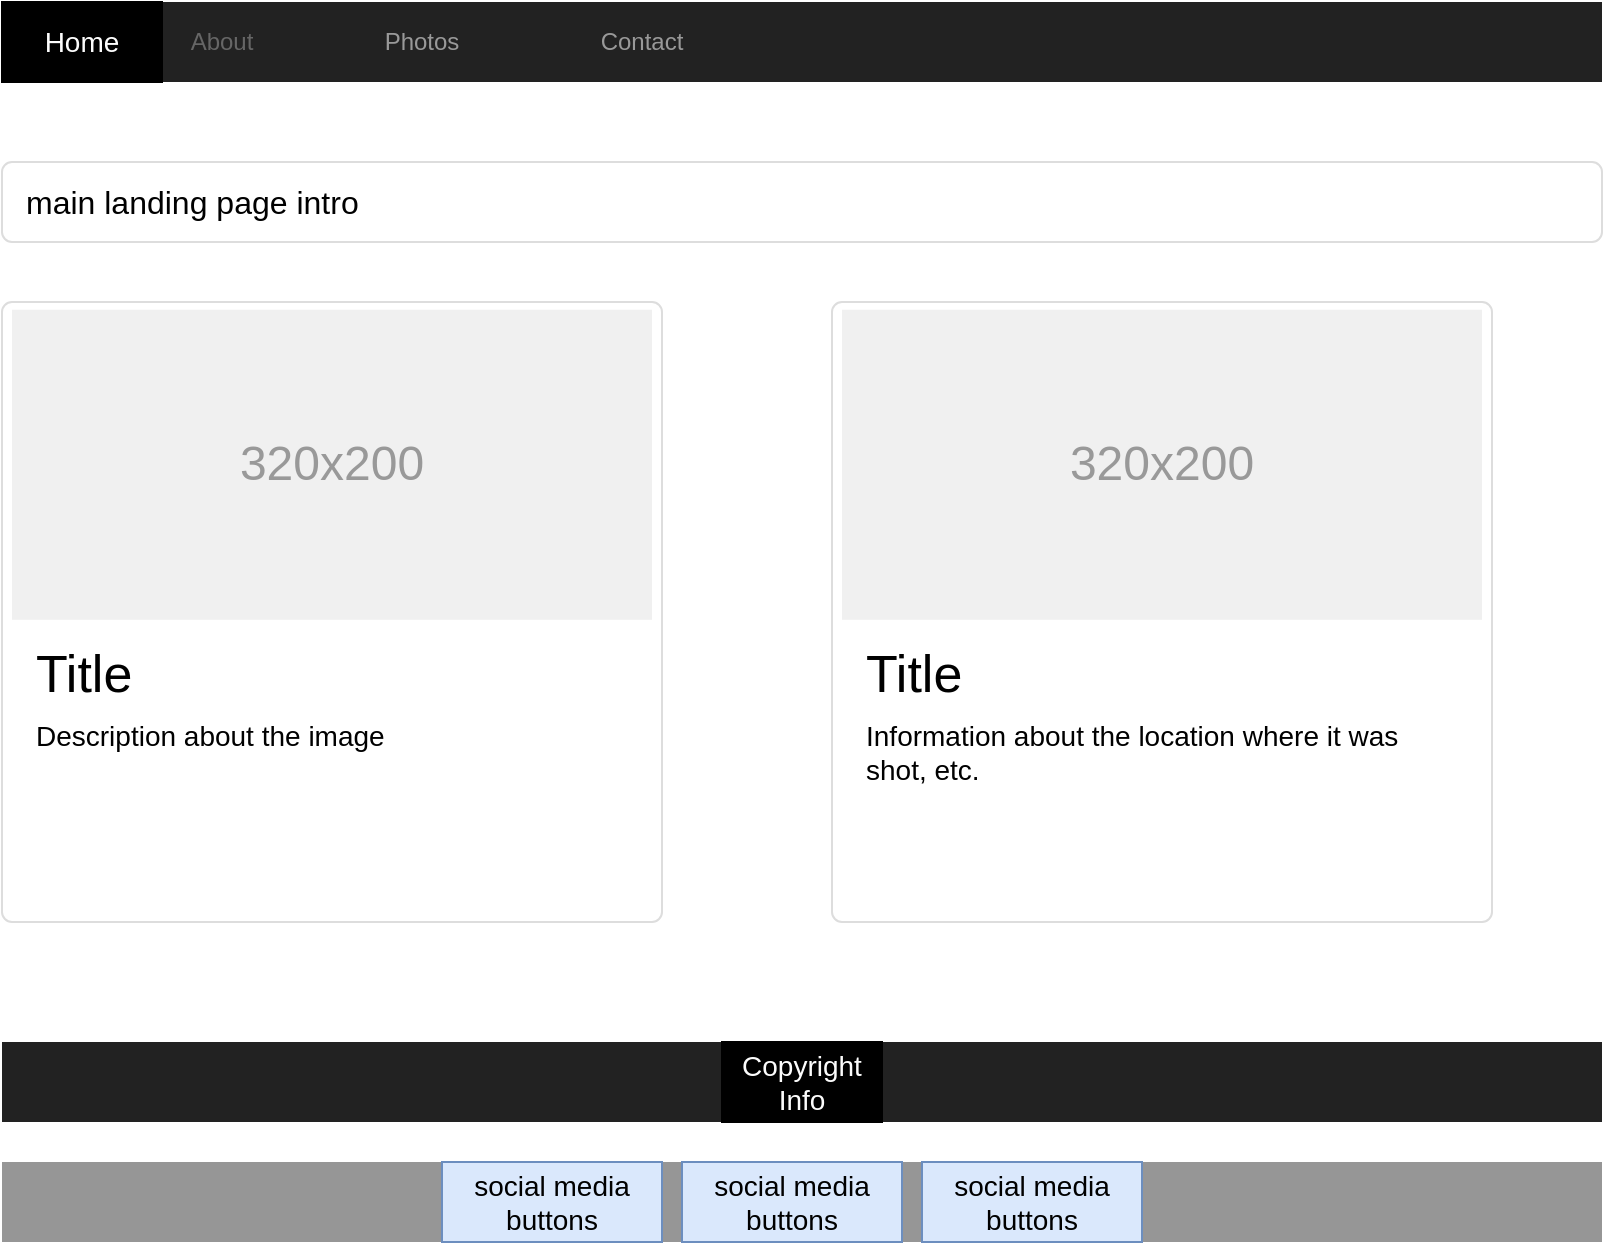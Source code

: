 <mxfile version="14.2.7" type="device" pages="5"><diagram name="Home" id="c9db0220-8083-56f3-ca83-edcdcd058819"><mxGraphModel dx="1297" dy="684" grid="1" gridSize="10" guides="1" tooltips="1" connect="1" arrows="1" fold="1" page="1" pageScale="1.5" pageWidth="826" pageHeight="1169" background="#ffffff" math="0" shadow="0"><root><mxCell id="0" style=";html=1;"/><mxCell id="1" style=";html=1;" parent="0"/><mxCell id="3d76a8aef4d5c911-1" value="" style="html=1;shadow=0;dashed=0;shape=mxgraph.bootstrap.rect;fillColor=#222222;strokeColor=none;whiteSpace=wrap;rounded=0;fontSize=12;fontColor=#000000;align=center;" parent="1" vertex="1"><mxGeometry x="40" y="70" width="800" height="40" as="geometry"/></mxCell><mxCell id="3d76a8aef4d5c911-2" value="Home" style="html=1;shadow=0;dashed=0;shape=mxgraph.bootstrap.rect;fontSize=14;whiteSpace=wrap;fillColor=#000000;fontColor=#FCFCFC;" parent="3d76a8aef4d5c911-1" vertex="1"><mxGeometry width="80" height="40" as="geometry"/></mxCell><mxCell id="3d76a8aef4d5c911-3" value="About" style="html=1;shadow=0;dashed=0;shape=mxgraph.bootstrap.rect;strokeColor=none;spacingRight=30;whiteSpace=wrap;fillColor=none;fontColor=#666666;" parent="3d76a8aef4d5c911-1" vertex="1"><mxGeometry x="80" width="90" height="40" as="geometry"/></mxCell><mxCell id="3d76a8aef4d5c911-4" value="84" style="html=1;shadow=0;dashed=0;shape=mxgraph.bootstrap.rrect;rSize=8;strokeColor=none;whiteSpace=wrap;fillColor=none;noLabel=1;fontColor=none;" parent="3d76a8aef4d5c911-3" vertex="1"><mxGeometry x="1" y="0.5" width="25" height="16" relative="1" as="geometry"><mxPoint x="-30" y="-8" as="offset"/></mxGeometry></mxCell><mxCell id="3d76a8aef4d5c911-5" value="Photos" style="html=1;shadow=0;dashed=0;fillColor=none;strokeColor=none;shape=mxgraph.bootstrap.rect;fontColor=#999999;spacingRight=30;whiteSpace=wrap;" parent="3d76a8aef4d5c911-1" vertex="1"><mxGeometry x="170" width="110.0" height="40" as="geometry"/></mxCell><mxCell id="3d76a8aef4d5c911-6" value="42" style="html=1;shadow=0;dashed=0;shape=mxgraph.bootstrap.rrect;rSize=8;strokeColor=none;whiteSpace=wrap;noLabel=1;fontColor=none;fillColor=none;" parent="3d76a8aef4d5c911-5" vertex="1"><mxGeometry x="1" y="0.5" width="25" height="16" relative="1" as="geometry"><mxPoint x="-30" y="-8" as="offset"/></mxGeometry></mxCell><mxCell id="3d76a8aef4d5c911-7" value="Contact" style="html=1;shadow=0;dashed=0;fillColor=none;strokeColor=none;shape=mxgraph.bootstrap.rect;fontColor=#999999;whiteSpace=wrap;" parent="3d76a8aef4d5c911-1" vertex="1"><mxGeometry x="280" width="80" height="40" as="geometry"/></mxCell><mxCell id="3d76a8aef4d5c911-18" value="main landing page intro" style="html=1;shadow=0;dashed=0;shape=mxgraph.bootstrap.rrect;rSize=5;strokeColor=#dddddd;;align=left;spacingLeft=10;fontSize=16;whiteSpace=wrap;rounded=0;" parent="1" vertex="1"><mxGeometry x="40" y="150" width="800" height="40" as="geometry"/></mxCell><mxCell id="AxOOIeX0yA9AQndbshMz-1" value="" style="html=1;shadow=0;dashed=0;shape=mxgraph.bootstrap.rrect;rSize=5;strokeColor=#dddddd;rounded=0;fontSize=12;align=center;" vertex="1" parent="1"><mxGeometry x="40" y="220" width="330" height="310" as="geometry"/></mxCell><mxCell id="AxOOIeX0yA9AQndbshMz-2" value="320x200" style="shape=rect;fontSize=24;fillColor=#f0f0f0;strokeColor=none;fontColor=#999999;whiteSpace=wrap;" vertex="1" parent="AxOOIeX0yA9AQndbshMz-1"><mxGeometry x="5" y="3.875" width="320" height="155" as="geometry"/></mxCell><mxCell id="AxOOIeX0yA9AQndbshMz-3" value="Title" style="html=1;shadow=0;dashed=0;shape=mxgraph.bootstrap.anchor;fontSize=26;align=left;whiteSpace=wrap;" vertex="1" parent="AxOOIeX0yA9AQndbshMz-1"><mxGeometry x="15" y="170.5" width="300" height="31" as="geometry"/></mxCell><mxCell id="AxOOIeX0yA9AQndbshMz-4" value="Description about the image" style="html=1;shadow=0;dashed=0;shape=mxgraph.bootstrap.anchor;strokeColor=#dddddd;whiteSpace=wrap;align=left;verticalAlign=top;fontSize=14;whiteSpace=wrap;" vertex="1" parent="AxOOIeX0yA9AQndbshMz-1"><mxGeometry x="15" y="201.5" width="300" height="62" as="geometry"/></mxCell><mxCell id="AxOOIeX0yA9AQndbshMz-7" value="" style="html=1;shadow=0;dashed=0;shape=mxgraph.bootstrap.rrect;rSize=5;strokeColor=#dddddd;rounded=0;fontSize=12;align=center;" vertex="1" parent="1"><mxGeometry x="455" y="220" width="330" height="310" as="geometry"/></mxCell><mxCell id="AxOOIeX0yA9AQndbshMz-8" value="320x200" style="shape=rect;fontSize=24;fillColor=#f0f0f0;strokeColor=none;fontColor=#999999;whiteSpace=wrap;" vertex="1" parent="AxOOIeX0yA9AQndbshMz-7"><mxGeometry x="5" y="3.875" width="320" height="155" as="geometry"/></mxCell><mxCell id="AxOOIeX0yA9AQndbshMz-9" value="Title" style="html=1;shadow=0;dashed=0;shape=mxgraph.bootstrap.anchor;fontSize=26;align=left;whiteSpace=wrap;" vertex="1" parent="AxOOIeX0yA9AQndbshMz-7"><mxGeometry x="15" y="170.5" width="300" height="31" as="geometry"/></mxCell><mxCell id="AxOOIeX0yA9AQndbshMz-10" value="Information about the location where it was shot, etc." style="html=1;shadow=0;dashed=0;shape=mxgraph.bootstrap.anchor;strokeColor=#dddddd;whiteSpace=wrap;align=left;verticalAlign=top;fontSize=14;whiteSpace=wrap;" vertex="1" parent="AxOOIeX0yA9AQndbshMz-7"><mxGeometry x="15" y="201.5" width="300" height="62" as="geometry"/></mxCell><mxCell id="AxOOIeX0yA9AQndbshMz-13" value="" style="html=1;shadow=0;dashed=0;shape=mxgraph.bootstrap.rect;fillColor=#222222;strokeColor=none;whiteSpace=wrap;rounded=0;fontSize=12;fontColor=#000000;align=center;" vertex="1" parent="1"><mxGeometry x="40" y="590" width="800" height="40" as="geometry"/></mxCell><mxCell id="AxOOIeX0yA9AQndbshMz-14" value="Copyright Info" style="html=1;shadow=0;dashed=0;shape=mxgraph.bootstrap.rect;fontSize=14;whiteSpace=wrap;fillColor=#000000;fontColor=#FCFCFC;" vertex="1" parent="AxOOIeX0yA9AQndbshMz-13"><mxGeometry x="360" width="80" height="40" as="geometry"/></mxCell><mxCell id="AxOOIeX0yA9AQndbshMz-20" value="" style="html=1;shadow=0;dashed=0;shape=mxgraph.bootstrap.rect;strokeColor=none;whiteSpace=wrap;rounded=0;fontSize=12;fontColor=#000000;align=center;fillColor=#969696;" vertex="1" parent="1"><mxGeometry x="40" y="650" width="800" height="40" as="geometry"/></mxCell><mxCell id="AxOOIeX0yA9AQndbshMz-21" value="social media buttons" style="html=1;shadow=0;dashed=0;shape=mxgraph.bootstrap.rect;fontSize=14;whiteSpace=wrap;fillColor=#dae8fc;strokeColor=#6c8ebf;" vertex="1" parent="AxOOIeX0yA9AQndbshMz-20"><mxGeometry x="220" width="110" height="40" as="geometry"/></mxCell><mxCell id="AxOOIeX0yA9AQndbshMz-22" value="social media buttons" style="html=1;shadow=0;dashed=0;shape=mxgraph.bootstrap.rect;fontSize=14;whiteSpace=wrap;fillColor=#dae8fc;strokeColor=#6c8ebf;" vertex="1" parent="AxOOIeX0yA9AQndbshMz-20"><mxGeometry x="340" width="110" height="40" as="geometry"/></mxCell><mxCell id="AxOOIeX0yA9AQndbshMz-23" value="social media buttons" style="html=1;shadow=0;dashed=0;shape=mxgraph.bootstrap.rect;fontSize=14;whiteSpace=wrap;fillColor=#dae8fc;strokeColor=#6c8ebf;" vertex="1" parent="AxOOIeX0yA9AQndbshMz-20"><mxGeometry x="460" width="110" height="40" as="geometry"/></mxCell></root></mxGraphModel></diagram><diagram name="About" id="0TSb69hA0lerLxV24FLk"><mxGraphModel dx="1297" dy="684" grid="1" gridSize="10" guides="1" tooltips="1" connect="1" arrows="1" fold="1" page="1" pageScale="1.5" pageWidth="826" pageHeight="1169" background="#ffffff" math="0" shadow="0"><root><mxCell id="0MbCJ8PY4ThBaGBQ51AD-0" style=";html=1;"/><mxCell id="0MbCJ8PY4ThBaGBQ51AD-1" style=";html=1;" parent="0MbCJ8PY4ThBaGBQ51AD-0"/><mxCell id="0MbCJ8PY4ThBaGBQ51AD-2" value="" style="html=1;shadow=0;dashed=0;shape=mxgraph.bootstrap.rect;fillColor=#222222;strokeColor=none;whiteSpace=wrap;rounded=0;fontSize=12;fontColor=#000000;align=center;" vertex="1" parent="0MbCJ8PY4ThBaGBQ51AD-1"><mxGeometry x="40" y="70" width="800" height="40" as="geometry"/></mxCell><mxCell id="0MbCJ8PY4ThBaGBQ51AD-3" value="About" style="html=1;shadow=0;dashed=0;shape=mxgraph.bootstrap.rect;fontSize=14;whiteSpace=wrap;fillColor=#000000;fontColor=#FCFCFC;" vertex="1" parent="0MbCJ8PY4ThBaGBQ51AD-2"><mxGeometry x="80" width="80" height="40" as="geometry"/></mxCell><mxCell id="0MbCJ8PY4ThBaGBQ51AD-6" value="Photos" style="html=1;shadow=0;dashed=0;fillColor=none;strokeColor=none;shape=mxgraph.bootstrap.rect;fontColor=#999999;spacingRight=30;whiteSpace=wrap;" vertex="1" parent="0MbCJ8PY4ThBaGBQ51AD-2"><mxGeometry x="170" width="110.0" height="40" as="geometry"/></mxCell><mxCell id="0MbCJ8PY4ThBaGBQ51AD-7" value="42" style="html=1;shadow=0;dashed=0;shape=mxgraph.bootstrap.rrect;rSize=8;strokeColor=none;whiteSpace=wrap;noLabel=1;fontColor=none;fillColor=none;" vertex="1" parent="0MbCJ8PY4ThBaGBQ51AD-6"><mxGeometry x="1" y="0.5" width="25" height="16" relative="1" as="geometry"><mxPoint x="-30" y="-8" as="offset"/></mxGeometry></mxCell><mxCell id="0MbCJ8PY4ThBaGBQ51AD-8" value="Contact" style="html=1;shadow=0;dashed=0;fillColor=none;strokeColor=none;shape=mxgraph.bootstrap.rect;fontColor=#999999;whiteSpace=wrap;" vertex="1" parent="0MbCJ8PY4ThBaGBQ51AD-2"><mxGeometry x="280" width="80" height="40" as="geometry"/></mxCell><mxCell id="0MbCJ8PY4ThBaGBQ51AD-24" value="Home" style="html=1;shadow=0;dashed=0;fillColor=none;strokeColor=none;shape=mxgraph.bootstrap.rect;fontColor=#999999;spacingRight=30;whiteSpace=wrap;" vertex="1" parent="0MbCJ8PY4ThBaGBQ51AD-2"><mxGeometry width="110.0" height="40" as="geometry"/></mxCell><mxCell id="0MbCJ8PY4ThBaGBQ51AD-25" value="42" style="html=1;shadow=0;dashed=0;shape=mxgraph.bootstrap.rrect;rSize=8;strokeColor=none;whiteSpace=wrap;noLabel=1;fontColor=none;fillColor=none;" vertex="1" parent="0MbCJ8PY4ThBaGBQ51AD-24"><mxGeometry x="1" y="0.5" width="25" height="16" relative="1" as="geometry"><mxPoint x="-30" y="-8" as="offset"/></mxGeometry></mxCell><mxCell id="0MbCJ8PY4ThBaGBQ51AD-9" value="About this page&amp;nbsp;" style="html=1;shadow=0;dashed=0;shape=mxgraph.bootstrap.rrect;rSize=5;strokeColor=#dddddd;;align=left;spacingLeft=10;fontSize=16;whiteSpace=wrap;rounded=0;" vertex="1" parent="0MbCJ8PY4ThBaGBQ51AD-1"><mxGeometry x="40" y="130" width="800" height="70" as="geometry"/></mxCell><mxCell id="0MbCJ8PY4ThBaGBQ51AD-10" value="" style="html=1;shadow=0;dashed=0;shape=mxgraph.bootstrap.rrect;rSize=5;strokeColor=#dddddd;rounded=0;fontSize=12;align=center;" vertex="1" parent="0MbCJ8PY4ThBaGBQ51AD-1"><mxGeometry x="40" y="220" width="800" height="340" as="geometry"/></mxCell><mxCell id="0MbCJ8PY4ThBaGBQ51AD-11" value="320x200" style="shape=rect;fontSize=24;fillColor=#f0f0f0;strokeColor=none;fontColor=#999999;whiteSpace=wrap;" vertex="1" parent="0MbCJ8PY4ThBaGBQ51AD-10"><mxGeometry x="12.12" y="4.255" width="307.88" height="170" as="geometry"/></mxCell><mxCell id="0MbCJ8PY4ThBaGBQ51AD-12" value="Interests" style="html=1;shadow=0;dashed=0;shape=mxgraph.bootstrap.anchor;fontSize=26;align=left;whiteSpace=wrap;" vertex="1" parent="0MbCJ8PY4ThBaGBQ51AD-10"><mxGeometry x="36.364" y="187.0" width="727.273" height="34" as="geometry"/></mxCell><mxCell id="0MbCJ8PY4ThBaGBQ51AD-13" value="Description about the hobbys, etc." style="html=1;shadow=0;dashed=0;shape=mxgraph.bootstrap.anchor;strokeColor=#dddddd;whiteSpace=wrap;align=left;verticalAlign=top;fontSize=14;whiteSpace=wrap;" vertex="1" parent="0MbCJ8PY4ThBaGBQ51AD-10"><mxGeometry x="36.364" y="221.0" width="727.273" height="68" as="geometry"/></mxCell><mxCell id="0MbCJ8PY4ThBaGBQ51AD-15" value="320x200" style="shape=rect;fontSize=24;fillColor=#f0f0f0;strokeColor=none;fontColor=#999999;whiteSpace=wrap;" vertex="1" parent="0MbCJ8PY4ThBaGBQ51AD-10"><mxGeometry x="430" y="153.543" width="320" height="170" as="geometry"/></mxCell><mxCell id="0MbCJ8PY4ThBaGBQ51AD-28" value="Bio" style="html=1;shadow=0;dashed=0;shape=mxgraph.bootstrap.anchor;fontSize=26;align=right;whiteSpace=wrap;" vertex="1" parent="0MbCJ8PY4ThBaGBQ51AD-10"><mxGeometry x="60" y="20" width="430" height="34" as="geometry"/></mxCell><mxCell id="0MbCJ8PY4ThBaGBQ51AD-29" value="Description about the artist" style="html=1;shadow=0;dashed=0;shape=mxgraph.bootstrap.anchor;strokeColor=#dddddd;whiteSpace=wrap;align=right;verticalAlign=top;fontSize=14;whiteSpace=wrap;" vertex="1" parent="0MbCJ8PY4ThBaGBQ51AD-10"><mxGeometry x="60" y="70" width="570" height="68" as="geometry"/></mxCell><mxCell id="0MbCJ8PY4ThBaGBQ51AD-18" value="" style="html=1;shadow=0;dashed=0;shape=mxgraph.bootstrap.rect;fillColor=#222222;strokeColor=none;whiteSpace=wrap;rounded=0;fontSize=12;fontColor=#000000;align=center;" vertex="1" parent="0MbCJ8PY4ThBaGBQ51AD-1"><mxGeometry x="40" y="590" width="800" height="40" as="geometry"/></mxCell><mxCell id="0MbCJ8PY4ThBaGBQ51AD-19" value="Copyright Info" style="html=1;shadow=0;dashed=0;shape=mxgraph.bootstrap.rect;fontSize=14;whiteSpace=wrap;fillColor=#000000;fontColor=#FCFCFC;" vertex="1" parent="0MbCJ8PY4ThBaGBQ51AD-18"><mxGeometry x="360" width="80" height="40" as="geometry"/></mxCell><mxCell id="0MbCJ8PY4ThBaGBQ51AD-20" value="" style="html=1;shadow=0;dashed=0;shape=mxgraph.bootstrap.rect;strokeColor=none;whiteSpace=wrap;rounded=0;fontSize=12;fontColor=#000000;align=center;fillColor=#969696;" vertex="1" parent="0MbCJ8PY4ThBaGBQ51AD-1"><mxGeometry x="40" y="650" width="800" height="40" as="geometry"/></mxCell><mxCell id="0MbCJ8PY4ThBaGBQ51AD-21" value="social media buttons" style="html=1;shadow=0;dashed=0;shape=mxgraph.bootstrap.rect;fontSize=14;whiteSpace=wrap;fillColor=#dae8fc;strokeColor=#6c8ebf;" vertex="1" parent="0MbCJ8PY4ThBaGBQ51AD-20"><mxGeometry x="220" width="110" height="40" as="geometry"/></mxCell><mxCell id="0MbCJ8PY4ThBaGBQ51AD-22" value="social media buttons" style="html=1;shadow=0;dashed=0;shape=mxgraph.bootstrap.rect;fontSize=14;whiteSpace=wrap;fillColor=#dae8fc;strokeColor=#6c8ebf;" vertex="1" parent="0MbCJ8PY4ThBaGBQ51AD-20"><mxGeometry x="340" width="110" height="40" as="geometry"/></mxCell><mxCell id="0MbCJ8PY4ThBaGBQ51AD-23" value="social media buttons" style="html=1;shadow=0;dashed=0;shape=mxgraph.bootstrap.rect;fontSize=14;whiteSpace=wrap;fillColor=#dae8fc;strokeColor=#6c8ebf;" vertex="1" parent="0MbCJ8PY4ThBaGBQ51AD-20"><mxGeometry x="460" width="110" height="40" as="geometry"/></mxCell></root></mxGraphModel></diagram><diagram name="Photos" id="JttBGjGqsUizkwSjZBLt"><mxGraphModel dx="1297" dy="684" grid="1" gridSize="10" guides="1" tooltips="1" connect="1" arrows="1" fold="1" page="1" pageScale="1.5" pageWidth="826" pageHeight="1169" background="#ffffff" math="0" shadow="0"><root><mxCell id="bxo8IFLPLpZnQU2QnVLg-0" style=";html=1;"/><mxCell id="bxo8IFLPLpZnQU2QnVLg-1" style=";html=1;" parent="bxo8IFLPLpZnQU2QnVLg-0"/><mxCell id="bxo8IFLPLpZnQU2QnVLg-2" value="" style="html=1;shadow=0;dashed=0;shape=mxgraph.bootstrap.rect;fillColor=#222222;strokeColor=none;whiteSpace=wrap;rounded=0;fontSize=12;fontColor=#000000;align=center;" vertex="1" parent="bxo8IFLPLpZnQU2QnVLg-1"><mxGeometry x="40" y="70" width="800" height="40" as="geometry"/></mxCell><mxCell id="bxo8IFLPLpZnQU2QnVLg-4" value="About" style="html=1;shadow=0;dashed=0;fillColor=none;strokeColor=none;shape=mxgraph.bootstrap.rect;fontColor=#999999;spacingRight=30;whiteSpace=wrap;" vertex="1" parent="bxo8IFLPLpZnQU2QnVLg-2"><mxGeometry x="80" width="110.0" height="40" as="geometry"/></mxCell><mxCell id="bxo8IFLPLpZnQU2QnVLg-5" value="42" style="html=1;shadow=0;dashed=0;shape=mxgraph.bootstrap.rrect;rSize=8;strokeColor=none;whiteSpace=wrap;noLabel=1;fontColor=none;fillColor=none;" vertex="1" parent="bxo8IFLPLpZnQU2QnVLg-4"><mxGeometry x="1" y="0.5" width="25" height="16" relative="1" as="geometry"><mxPoint x="-30" y="-8" as="offset"/></mxGeometry></mxCell><mxCell id="bxo8IFLPLpZnQU2QnVLg-6" value="Contact" style="html=1;shadow=0;dashed=0;fillColor=none;strokeColor=none;shape=mxgraph.bootstrap.rect;fontColor=#999999;whiteSpace=wrap;" vertex="1" parent="bxo8IFLPLpZnQU2QnVLg-2"><mxGeometry x="280" width="80" height="40" as="geometry"/></mxCell><mxCell id="bxo8IFLPLpZnQU2QnVLg-7" value="Home" style="html=1;shadow=0;dashed=0;fillColor=none;strokeColor=none;shape=mxgraph.bootstrap.rect;fontColor=#999999;spacingRight=30;whiteSpace=wrap;" vertex="1" parent="bxo8IFLPLpZnQU2QnVLg-2"><mxGeometry width="110.0" height="40" as="geometry"/></mxCell><mxCell id="bxo8IFLPLpZnQU2QnVLg-8" value="42" style="html=1;shadow=0;dashed=0;shape=mxgraph.bootstrap.rrect;rSize=8;strokeColor=none;whiteSpace=wrap;noLabel=1;fontColor=none;fillColor=none;" vertex="1" parent="bxo8IFLPLpZnQU2QnVLg-7"><mxGeometry x="1" y="0.5" width="25" height="16" relative="1" as="geometry"><mxPoint x="-30" y="-8" as="offset"/></mxGeometry></mxCell><mxCell id="bxo8IFLPLpZnQU2QnVLg-3" value="Photos" style="html=1;shadow=0;dashed=0;shape=mxgraph.bootstrap.rect;fontSize=14;whiteSpace=wrap;fillColor=#000000;fontColor=#FCFCFC;" vertex="1" parent="bxo8IFLPLpZnQU2QnVLg-2"><mxGeometry x="180" width="80" height="40" as="geometry"/></mxCell><mxCell id="bxo8IFLPLpZnQU2QnVLg-9" value="Gallery" style="html=1;shadow=0;dashed=0;shape=mxgraph.bootstrap.rrect;rSize=5;strokeColor=#dddddd;;align=left;spacingLeft=10;fontSize=16;whiteSpace=wrap;rounded=0;" vertex="1" parent="bxo8IFLPLpZnQU2QnVLg-1"><mxGeometry x="40" y="130" width="800" height="70" as="geometry"/></mxCell><mxCell id="bxo8IFLPLpZnQU2QnVLg-10" value="" style="html=1;shadow=0;dashed=0;shape=mxgraph.bootstrap.rrect;rSize=5;strokeColor=#dddddd;rounded=0;fontSize=12;align=left;" vertex="1" parent="bxo8IFLPLpZnQU2QnVLg-1"><mxGeometry x="40" y="220" width="800" height="420.002" as="geometry"/></mxCell><mxCell id="bxo8IFLPLpZnQU2QnVLg-11" value="320x200" style="shape=rect;fontSize=24;fillColor=#f0f0f0;strokeColor=none;fontColor=#999999;whiteSpace=wrap;" vertex="1" parent="bxo8IFLPLpZnQU2QnVLg-10"><mxGeometry x="12.12" y="60" width="237.88" height="169.98" as="geometry"/></mxCell><mxCell id="bxo8IFLPLpZnQU2QnVLg-13" value="" style="html=1;shadow=0;dashed=0;shape=mxgraph.bootstrap.anchor;strokeColor=#dddddd;whiteSpace=wrap;align=left;verticalAlign=top;fontSize=14;whiteSpace=wrap;" vertex="1" parent="bxo8IFLPLpZnQU2QnVLg-10"><mxGeometry x="36.364" y="260" width="727.273" height="80" as="geometry"/></mxCell><mxCell id="bxo8IFLPLpZnQU2QnVLg-14" value="320x200" style="shape=rect;fontSize=24;fillColor=#f0f0f0;strokeColor=none;fontColor=#999999;whiteSpace=wrap;" vertex="1" parent="bxo8IFLPLpZnQU2QnVLg-10"><mxGeometry x="280" y="60" width="230" height="164.99" as="geometry"/></mxCell><mxCell id="bxo8IFLPLpZnQU2QnVLg-23" value="320x200" style="shape=rect;fontSize=24;fillColor=#f0f0f0;strokeColor=none;fontColor=#999999;whiteSpace=wrap;" vertex="1" parent="bxo8IFLPLpZnQU2QnVLg-10"><mxGeometry x="540" y="60" width="230" height="169.98" as="geometry"/></mxCell><mxCell id="bxo8IFLPLpZnQU2QnVLg-24" value="320x200" style="shape=rect;fontSize=24;fillColor=#f0f0f0;strokeColor=none;fontColor=#999999;whiteSpace=wrap;" vertex="1" parent="bxo8IFLPLpZnQU2QnVLg-10"><mxGeometry x="12.12" y="240" width="237.88" height="160" as="geometry"/></mxCell><mxCell id="bxo8IFLPLpZnQU2QnVLg-25" value="320x200" style="shape=rect;fontSize=24;fillColor=#f0f0f0;strokeColor=none;fontColor=#999999;whiteSpace=wrap;" vertex="1" parent="bxo8IFLPLpZnQU2QnVLg-10"><mxGeometry x="280" y="240" width="230" height="160" as="geometry"/></mxCell><mxCell id="bxo8IFLPLpZnQU2QnVLg-26" value="320x200" style="shape=rect;fontSize=24;fillColor=#f0f0f0;strokeColor=none;fontColor=#999999;whiteSpace=wrap;" vertex="1" parent="bxo8IFLPLpZnQU2QnVLg-10"><mxGeometry x="540" y="240" width="230" height="160" as="geometry"/></mxCell><mxCell id="bxo8IFLPLpZnQU2QnVLg-27" value="Page 1" style="rounded=1;whiteSpace=wrap;html=1;fillColor=#969696;align=center;fontColor=#FCFCFC;" vertex="1" parent="bxo8IFLPLpZnQU2QnVLg-10"><mxGeometry x="12" width="120" height="50" as="geometry"/></mxCell><mxCell id="bxo8IFLPLpZnQU2QnVLg-28" value="Page 2" style="rounded=0;whiteSpace=wrap;html=1;align=center;" vertex="1" parent="bxo8IFLPLpZnQU2QnVLg-10"><mxGeometry x="160" width="120" height="50" as="geometry"/></mxCell><mxCell id="bxo8IFLPLpZnQU2QnVLg-30" value="Page 3" style="rounded=0;whiteSpace=wrap;html=1;align=center;" vertex="1" parent="bxo8IFLPLpZnQU2QnVLg-10"><mxGeometry x="310" width="120" height="50" as="geometry"/></mxCell><mxCell id="bxo8IFLPLpZnQU2QnVLg-17" value="" style="html=1;shadow=0;dashed=0;shape=mxgraph.bootstrap.rect;fillColor=#222222;strokeColor=none;whiteSpace=wrap;rounded=0;fontSize=12;fontColor=#000000;align=center;" vertex="1" parent="bxo8IFLPLpZnQU2QnVLg-1"><mxGeometry x="40" y="690" width="800" height="40" as="geometry"/></mxCell><mxCell id="bxo8IFLPLpZnQU2QnVLg-18" value="Copyright Info" style="html=1;shadow=0;dashed=0;shape=mxgraph.bootstrap.rect;fontSize=14;whiteSpace=wrap;fillColor=#000000;fontColor=#FCFCFC;" vertex="1" parent="bxo8IFLPLpZnQU2QnVLg-17"><mxGeometry x="360" width="80" height="40" as="geometry"/></mxCell><mxCell id="bxo8IFLPLpZnQU2QnVLg-19" value="" style="html=1;shadow=0;dashed=0;shape=mxgraph.bootstrap.rect;strokeColor=none;whiteSpace=wrap;rounded=0;fontSize=12;fontColor=#000000;align=center;fillColor=#969696;" vertex="1" parent="bxo8IFLPLpZnQU2QnVLg-1"><mxGeometry x="40" y="750" width="800" height="40" as="geometry"/></mxCell><mxCell id="bxo8IFLPLpZnQU2QnVLg-20" value="social media buttons" style="html=1;shadow=0;dashed=0;shape=mxgraph.bootstrap.rect;fontSize=14;whiteSpace=wrap;fillColor=#dae8fc;strokeColor=#6c8ebf;" vertex="1" parent="bxo8IFLPLpZnQU2QnVLg-19"><mxGeometry x="220" width="110" height="40" as="geometry"/></mxCell><mxCell id="bxo8IFLPLpZnQU2QnVLg-21" value="social media buttons" style="html=1;shadow=0;dashed=0;shape=mxgraph.bootstrap.rect;fontSize=14;whiteSpace=wrap;fillColor=#dae8fc;strokeColor=#6c8ebf;" vertex="1" parent="bxo8IFLPLpZnQU2QnVLg-19"><mxGeometry x="340" width="110" height="40" as="geometry"/></mxCell><mxCell id="bxo8IFLPLpZnQU2QnVLg-22" value="social media buttons" style="html=1;shadow=0;dashed=0;shape=mxgraph.bootstrap.rect;fontSize=14;whiteSpace=wrap;fillColor=#dae8fc;strokeColor=#6c8ebf;" vertex="1" parent="bxo8IFLPLpZnQU2QnVLg-19"><mxGeometry x="460" width="110" height="40" as="geometry"/></mxCell></root></mxGraphModel></diagram><diagram name="Contact" id="S5Auyc_W7Db2jOJchJir"><mxGraphModel dx="1297" dy="684" grid="1" gridSize="10" guides="1" tooltips="1" connect="1" arrows="1" fold="1" page="1" pageScale="1.5" pageWidth="826" pageHeight="1169" background="#ffffff" math="0" shadow="0"><root><mxCell id="W1rhhRSGf98fk3_iAy9_-0" style=";html=1;"/><mxCell id="W1rhhRSGf98fk3_iAy9_-1" style=";html=1;" parent="W1rhhRSGf98fk3_iAy9_-0"/><mxCell id="W1rhhRSGf98fk3_iAy9_-2" value="" style="html=1;shadow=0;dashed=0;shape=mxgraph.bootstrap.rect;fillColor=#222222;strokeColor=none;whiteSpace=wrap;rounded=0;fontSize=12;fontColor=#000000;align=center;" vertex="1" parent="W1rhhRSGf98fk3_iAy9_-1"><mxGeometry x="40" y="70" width="1150" height="40" as="geometry"/></mxCell><mxCell id="W1rhhRSGf98fk3_iAy9_-3" value="Home" style="html=1;shadow=0;dashed=0;fillColor=none;strokeColor=none;shape=mxgraph.bootstrap.rect;fontColor=#999999;fontSize=14;whiteSpace=wrap;" vertex="1" parent="W1rhhRSGf98fk3_iAy9_-2"><mxGeometry width="115" height="40" as="geometry"/></mxCell><mxCell id="W1rhhRSGf98fk3_iAy9_-4" value="Contact" style="html=1;shadow=0;dashed=0;shape=mxgraph.bootstrap.rect;fillColor=#000000;strokeColor=none;fontColor=#ffffff;spacingRight=30;whiteSpace=wrap;" vertex="1" parent="W1rhhRSGf98fk3_iAy9_-2"><mxGeometry x="380" width="129.375" height="40" as="geometry"/></mxCell><mxCell id="W1rhhRSGf98fk3_iAy9_-5" value="84" style="html=1;shadow=0;dashed=0;shape=mxgraph.bootstrap.rrect;rSize=8;strokeColor=none;whiteSpace=wrap;fillColor=none;noLabel=1;fontColor=none;" vertex="1" parent="W1rhhRSGf98fk3_iAy9_-4"><mxGeometry x="1" y="0.5" width="25" height="16" relative="1" as="geometry"><mxPoint x="-30" y="-8" as="offset"/></mxGeometry></mxCell><mxCell id="W1rhhRSGf98fk3_iAy9_-6" value="Photos" style="html=1;shadow=0;dashed=0;fillColor=none;strokeColor=none;shape=mxgraph.bootstrap.rect;fontColor=#999999;spacingRight=30;whiteSpace=wrap;" vertex="1" parent="W1rhhRSGf98fk3_iAy9_-2"><mxGeometry x="244.375" width="158.125" height="40" as="geometry"/></mxCell><mxCell id="W1rhhRSGf98fk3_iAy9_-7" value="42" style="html=1;shadow=0;dashed=0;shape=mxgraph.bootstrap.rrect;rSize=8;strokeColor=none;whiteSpace=wrap;noLabel=1;fontColor=none;fillColor=none;" vertex="1" parent="W1rhhRSGf98fk3_iAy9_-6"><mxGeometry x="1" y="0.5" width="25" height="16" relative="1" as="geometry"><mxPoint x="-30" y="-8" as="offset"/></mxGeometry></mxCell><mxCell id="W1rhhRSGf98fk3_iAy9_-8" value="About" style="html=1;shadow=0;dashed=0;fillColor=none;strokeColor=none;shape=mxgraph.bootstrap.rect;fontColor=#999999;whiteSpace=wrap;" vertex="1" parent="W1rhhRSGf98fk3_iAy9_-2"><mxGeometry x="115" width="115" height="40" as="geometry"/></mxCell><mxCell id="W1rhhRSGf98fk3_iAy9_-9" value="" style="html=1;shadow=0;dashed=0;shape=mxgraph.bootstrap.rrect;rSize=5;strokeColor=#dddddd;rounded=0;fontSize=12;align=center;" vertex="1" parent="W1rhhRSGf98fk3_iAy9_-1"><mxGeometry x="860" y="150" width="330" height="400" as="geometry"/></mxCell><mxCell id="W1rhhRSGf98fk3_iAy9_-10" value="320x200" style="shape=rect;fontSize=24;fillColor=#f0f0f0;strokeColor=none;fontColor=#999999;whiteSpace=wrap;" vertex="1" parent="W1rhhRSGf98fk3_iAy9_-9"><mxGeometry x="5" y="5" width="320" height="200" as="geometry"/></mxCell><mxCell id="W1rhhRSGf98fk3_iAy9_-11" value="Thumbnail label" style="html=1;shadow=0;dashed=0;shape=mxgraph.bootstrap.anchor;fontSize=26;align=left;whiteSpace=wrap;" vertex="1" parent="W1rhhRSGf98fk3_iAy9_-9"><mxGeometry x="15" y="220" width="300" height="40" as="geometry"/></mxCell><mxCell id="W1rhhRSGf98fk3_iAy9_-12" value="Some lorem ipsum text" style="html=1;shadow=0;dashed=0;shape=mxgraph.bootstrap.anchor;strokeColor=#dddddd;whiteSpace=wrap;align=left;verticalAlign=top;fontSize=14;whiteSpace=wrap;" vertex="1" parent="W1rhhRSGf98fk3_iAy9_-9"><mxGeometry x="15" y="260" width="300" height="80" as="geometry"/></mxCell><mxCell id="W1rhhRSGf98fk3_iAy9_-15" value="Name" style="html=1;shadow=0;dashed=0;shape=mxgraph.bootstrap.rect;strokeColor=none;fillColor=none;fontColor=#999999;align=left;spacingLeft=5;whiteSpace=wrap;rounded=0;" vertex="1" parent="W1rhhRSGf98fk3_iAy9_-1"><mxGeometry x="40" y="130" width="200" height="20" as="geometry"/></mxCell><mxCell id="W1rhhRSGf98fk3_iAy9_-16" value="" style="html=1;shadow=0;dashed=0;shape=mxgraph.bootstrap.rrect;rSize=5;strokeColor=#dddddd;;align=left;spacingLeft=10;fontSize=16;whiteSpace=wrap;rounded=0;" vertex="1" parent="W1rhhRSGf98fk3_iAy9_-1"><mxGeometry x="40" y="150" width="800" height="40" as="geometry"/></mxCell><mxCell id="W1rhhRSGf98fk3_iAy9_-17" value="Email" style="html=1;shadow=0;dashed=0;shape=mxgraph.bootstrap.rect;strokeColor=none;fillColor=none;fontColor=#999999;align=left;spacingLeft=5;whiteSpace=wrap;rounded=0;" vertex="1" parent="W1rhhRSGf98fk3_iAy9_-1"><mxGeometry x="40" y="210" width="200" height="20" as="geometry"/></mxCell><mxCell id="W1rhhRSGf98fk3_iAy9_-18" value="" style="html=1;shadow=0;dashed=0;shape=mxgraph.bootstrap.rrect;rSize=5;strokeColor=#dddddd;align=left;spacingLeft=10;fontSize=16;whiteSpace=wrap;rounded=0;" vertex="1" parent="W1rhhRSGf98fk3_iAy9_-1"><mxGeometry x="40" y="230" width="800" height="40" as="geometry"/></mxCell><mxCell id="W1rhhRSGf98fk3_iAy9_-21" value="Message" style="html=1;shadow=0;dashed=0;shape=mxgraph.bootstrap.rect;strokeColor=none;fillColor=none;fontColor=#999999;align=left;spacingLeft=5;whiteSpace=wrap;rounded=0;" vertex="1" parent="W1rhhRSGf98fk3_iAy9_-1"><mxGeometry x="40" y="290" width="200" height="20" as="geometry"/></mxCell><mxCell id="W1rhhRSGf98fk3_iAy9_-22" value="Hello %USER_FULL_NAME%!&#10;&#10;At vero eos et accusamus et iusto odio dignissimos ducimus, qui blanditiis praesentium voluptatum deleniti atque corrupti, quosdolores et quas molestias excepturi sint, obcaecati cupiditate non provident, similique sunt in culpa, qui officia deserunt mollitiaanimi, id est laborum et dolorum fuga. Et harum quidem rerum facilis est et expedita distinctio. Nam libero tempore, cum solutanobis est eligendi optio, cumque nihil impedit, quo minus id, quod maxime placeat, facere possimus, omnis voluptas assumendaest, omnis dolor repellendus." style="html=1;shadow=0;dashed=0;shape=mxgraph.bootstrap.rrect;rSize=5;fontSize=12;strokeColor=#dddddd;align=left;spacing=10;verticalAlign=top;whiteSpace=wrap;rounded=0;noLabel=1;fontColor=none;" vertex="1" parent="W1rhhRSGf98fk3_iAy9_-1"><mxGeometry x="40" y="310" width="800" height="240" as="geometry"/></mxCell><mxCell id="W1rhhRSGf98fk3_iAy9_-50" value="Send" style="html=1;shadow=0;dashed=0;shape=mxgraph.bootstrap.rrect;align=center;rSize=5;strokeColor=#dddddd;fontSize=16;whiteSpace=wrap;rounded=0;fillColor=#CCCCCC;fontColor=#FFFFFF;" vertex="1" parent="W1rhhRSGf98fk3_iAy9_-1"><mxGeometry x="40" y="560" width="240" height="40" as="geometry"/></mxCell></root></mxGraphModel></diagram><diagram name="Mobile" id="_I5dKps00KgbcLrjusNJ"><mxGraphModel dx="1297" dy="684" grid="1" gridSize="10" guides="1" tooltips="1" connect="1" arrows="1" fold="1" page="1" pageScale="1.5" pageWidth="826" pageHeight="1169" background="#ffffff" math="0" shadow="0"><root><mxCell id="LiJvug4EQN2cXy4jlCRt-0" style=";html=1;"/><mxCell id="LiJvug4EQN2cXy4jlCRt-1" style=";html=1;" parent="LiJvug4EQN2cXy4jlCRt-0"/><mxCell id="iCebaNFRLez4p2ASW7aO-1" value="" style="shape=ext;double=1;rounded=1;whiteSpace=wrap;html=1;fillColor=#CCCCCC;fontColor=#FFFFFF;align=center;" vertex="1" parent="LiJvug4EQN2cXy4jlCRt-1"><mxGeometry x="50" y="50" width="390" height="630" as="geometry"/></mxCell><mxCell id="iCebaNFRLez4p2ASW7aO-2" value="" style="rounded=1;whiteSpace=wrap;html=1;fontColor=#FFFFFF;align=center;fillColor=#FFFFFF;" vertex="1" parent="LiJvug4EQN2cXy4jlCRt-1"><mxGeometry x="90" y="80" width="310" height="580" as="geometry"/></mxCell><mxCell id="iCebaNFRLez4p2ASW7aO-3" value="" style="rounded=0;whiteSpace=wrap;html=1;fontColor=#FFFFFF;align=center;fillColor=#000000;" vertex="1" parent="LiJvug4EQN2cXy4jlCRt-1"><mxGeometry x="110" y="100" width="270" height="40" as="geometry"/></mxCell><mxCell id="iCebaNFRLez4p2ASW7aO-5" value="-&lt;br style=&quot;font-size: 24px;&quot;&gt;" style="text;html=1;strokeColor=none;fillColor=none;align=center;verticalAlign=middle;whiteSpace=wrap;rounded=0;fontColor=#FFFFFF;fontSize=24;" vertex="1" parent="LiJvug4EQN2cXy4jlCRt-1"><mxGeometry x="340" y="100" width="40" height="20" as="geometry"/></mxCell><mxCell id="iCebaNFRLez4p2ASW7aO-6" value="-&lt;br style=&quot;font-size: 24px;&quot;&gt;" style="text;html=1;strokeColor=none;fillColor=none;align=center;verticalAlign=middle;whiteSpace=wrap;rounded=0;fontColor=#FFFFFF;fontSize=24;" vertex="1" parent="LiJvug4EQN2cXy4jlCRt-1"><mxGeometry x="340" y="110" width="40" height="20" as="geometry"/></mxCell><mxCell id="iCebaNFRLez4p2ASW7aO-7" value="-&lt;br style=&quot;font-size: 24px;&quot;&gt;" style="text;html=1;fillColor=none;align=center;verticalAlign=middle;whiteSpace=wrap;rounded=0;fontColor=#FFFFFF;fontSize=24;" vertex="1" parent="LiJvug4EQN2cXy4jlCRt-1"><mxGeometry x="340" y="120" width="40" height="20" as="geometry"/></mxCell><mxCell id="iCebaNFRLez4p2ASW7aO-8" style="edgeStyle=orthogonalEdgeStyle;rounded=0;orthogonalLoop=1;jettySize=auto;html=1;exitX=0.5;exitY=0;exitDx=0;exitDy=0;entryX=0;entryY=0.25;entryDx=0;entryDy=0;fontColor=#FFFFFF;" edge="1" parent="LiJvug4EQN2cXy4jlCRt-1" source="iCebaNFRLez4p2ASW7aO-6" target="iCebaNFRLez4p2ASW7aO-6"><mxGeometry relative="1" as="geometry"/></mxCell><mxCell id="iCebaNFRLez4p2ASW7aO-12" value="&lt;b&gt;&lt;font style=&quot;font-size: 20px&quot;&gt;Dark card title&lt;/font&gt;&lt;/b&gt;&lt;br style=&quot;font-size: 14px&quot;&gt;&lt;br style=&quot;font-size: 14px&quot;&gt;Some quick example text to build on the card title and make up the bulk of the card's content." style="html=1;shadow=0;dashed=0;shape=mxgraph.bootstrap.rrect;rSize=5;strokeColor=#6C767D;html=1;whiteSpace=wrap;fillColor=#ffffff;fontColor=#212529;verticalAlign=bottom;align=left;spacing=20;spacingBottom=0;fontSize=14;" vertex="1" parent="LiJvug4EQN2cXy4jlCRt-1"><mxGeometry x="120" y="170" width="250" height="180" as="geometry"/></mxCell><mxCell id="iCebaNFRLez4p2ASW7aO-13" value="Header" style="html=1;shadow=0;dashed=0;shape=mxgraph.bootstrap.topButton;rSize=5;perimeter=none;whiteSpace=wrap;fillColor=#F7F7F7;strokeColor=#6C767D;fontColor=#6C767D;resizeWidth=1;fontSize=18;align=left;spacing=20;" vertex="1" parent="iCebaNFRLez4p2ASW7aO-12"><mxGeometry width="250" height="50" relative="1" as="geometry"/></mxCell><mxCell id="iCebaNFRLez4p2ASW7aO-14" value="&lt;b&gt;&lt;font style=&quot;font-size: 20px&quot;&gt;Light card title&lt;/font&gt;&lt;/b&gt;&lt;br style=&quot;font-size: 14px&quot;&gt;&lt;br style=&quot;font-size: 14px&quot;&gt;Some quick example text to build on the card title and make up the bulk of the card's content." style="html=1;shadow=0;dashed=0;shape=mxgraph.bootstrap.rrect;rSize=5;strokeColor=#F8F9FA;html=1;whiteSpace=wrap;fillColor=#ffffff;fontColor=#212529;verticalAlign=bottom;align=left;spacing=20;spacingBottom=0;fontSize=14;" vertex="1" parent="LiJvug4EQN2cXy4jlCRt-1"><mxGeometry x="120" y="400" width="250" height="180" as="geometry"/></mxCell><mxCell id="iCebaNFRLez4p2ASW7aO-15" value="Header" style="html=1;shadow=0;dashed=0;shape=mxgraph.bootstrap.topButton;rSize=5;perimeter=none;whiteSpace=wrap;fillColor=#F7F7F7;strokeColor=#F8F9FA;fontColor=#6C767D;resizeWidth=1;fontSize=18;align=left;spacing=20;" vertex="1" parent="iCebaNFRLez4p2ASW7aO-14"><mxGeometry width="250" height="50" relative="1" as="geometry"/></mxCell><mxCell id="iCebaNFRLez4p2ASW7aO-16" value="Home Screen" style="text;html=1;strokeColor=none;fillColor=none;align=center;verticalAlign=middle;whiteSpace=wrap;rounded=0;fontSize=24;fontColor=#0D0D0D;" vertex="1" parent="LiJvug4EQN2cXy4jlCRt-1"><mxGeometry x="120" y="700" width="250" height="20" as="geometry"/></mxCell><mxCell id="iCebaNFRLez4p2ASW7aO-17" value="" style="shape=ext;double=1;rounded=1;whiteSpace=wrap;html=1;fillColor=#CCCCCC;fontColor=#FFFFFF;align=center;" vertex="1" parent="LiJvug4EQN2cXy4jlCRt-1"><mxGeometry x="580" y="50" width="390" height="630" as="geometry"/></mxCell><mxCell id="iCebaNFRLez4p2ASW7aO-18" value="" style="rounded=1;whiteSpace=wrap;html=1;fontColor=#FFFFFF;align=center;fillColor=#FFFFFF;" vertex="1" parent="LiJvug4EQN2cXy4jlCRt-1"><mxGeometry x="620" y="80" width="310" height="580" as="geometry"/></mxCell><mxCell id="iCebaNFRLez4p2ASW7aO-19" value="" style="rounded=0;whiteSpace=wrap;html=1;fontColor=#FFFFFF;align=center;fillColor=#000000;" vertex="1" parent="LiJvug4EQN2cXy4jlCRt-1"><mxGeometry x="640" y="100" width="270" height="40" as="geometry"/></mxCell><mxCell id="iCebaNFRLez4p2ASW7aO-20" value="-&lt;br style=&quot;font-size: 24px;&quot;&gt;" style="text;html=1;strokeColor=none;fillColor=none;align=center;verticalAlign=middle;whiteSpace=wrap;rounded=0;fontColor=#FFFFFF;fontSize=24;" vertex="1" parent="LiJvug4EQN2cXy4jlCRt-1"><mxGeometry x="870" y="100" width="40" height="20" as="geometry"/></mxCell><mxCell id="iCebaNFRLez4p2ASW7aO-21" value="-&lt;br style=&quot;font-size: 24px;&quot;&gt;" style="text;html=1;strokeColor=none;fillColor=none;align=center;verticalAlign=middle;whiteSpace=wrap;rounded=0;fontColor=#FFFFFF;fontSize=24;" vertex="1" parent="LiJvug4EQN2cXy4jlCRt-1"><mxGeometry x="870" y="110" width="40" height="20" as="geometry"/></mxCell><mxCell id="iCebaNFRLez4p2ASW7aO-22" value="-&lt;br style=&quot;font-size: 24px;&quot;&gt;" style="text;html=1;fillColor=none;align=center;verticalAlign=middle;whiteSpace=wrap;rounded=0;fontColor=#FFFFFF;fontSize=24;" vertex="1" parent="LiJvug4EQN2cXy4jlCRt-1"><mxGeometry x="870" y="120" width="40" height="20" as="geometry"/></mxCell><mxCell id="iCebaNFRLez4p2ASW7aO-23" style="edgeStyle=orthogonalEdgeStyle;rounded=0;orthogonalLoop=1;jettySize=auto;html=1;exitX=0.5;exitY=0;exitDx=0;exitDy=0;entryX=0;entryY=0.25;entryDx=0;entryDy=0;fontColor=#FFFFFF;" edge="1" parent="LiJvug4EQN2cXy4jlCRt-1" source="iCebaNFRLez4p2ASW7aO-21" target="iCebaNFRLez4p2ASW7aO-21"><mxGeometry relative="1" as="geometry"/></mxCell><mxCell id="iCebaNFRLez4p2ASW7aO-28" value="Contact Screen" style="text;html=1;strokeColor=none;fillColor=none;align=center;verticalAlign=middle;whiteSpace=wrap;rounded=0;fontSize=24;fontColor=#0D0D0D;" vertex="1" parent="LiJvug4EQN2cXy4jlCRt-1"><mxGeometry x="650" y="700" width="250" height="20" as="geometry"/></mxCell><mxCell id="iCebaNFRLez4p2ASW7aO-29" value="Name" style="fillColor=none;strokeColor=none;align=left;fontSize=12;fontColor=#212529;" vertex="1" parent="LiJvug4EQN2cXy4jlCRt-1"><mxGeometry x="650" y="205" width="200" height="20" as="geometry"/></mxCell><mxCell id="iCebaNFRLez4p2ASW7aO-30" value="col-form-label-sm" style="html=1;shadow=0;dashed=0;shape=mxgraph.bootstrap.rrect;rSize=5;fillColor=none;strokeColor=#999999;align=left;spacing=15;fontSize=12;fontColor=#6C767D;" vertex="1" parent="LiJvug4EQN2cXy4jlCRt-1"><mxGeometry x="650" y="225" width="260" height="20" as="geometry"/></mxCell><mxCell id="iCebaNFRLez4p2ASW7aO-31" value="Email" style="fillColor=none;strokeColor=none;align=left;fontSize=14;fontColor=#212529;" vertex="1" parent="LiJvug4EQN2cXy4jlCRt-1"><mxGeometry x="655" y="257.5" width="200" height="30" as="geometry"/></mxCell><mxCell id="iCebaNFRLez4p2ASW7aO-32" value="col-form-label" style="html=1;shadow=0;dashed=0;shape=mxgraph.bootstrap.rrect;rSize=5;fillColor=none;strokeColor=#999999;align=left;spacing=15;fontSize=14;fontColor=#6C767D;" vertex="1" parent="LiJvug4EQN2cXy4jlCRt-1"><mxGeometry x="650" y="287.5" width="260" height="30" as="geometry"/></mxCell><mxCell id="iCebaNFRLez4p2ASW7aO-33" value="Message" style="fillColor=none;strokeColor=none;align=left;fontSize=16;fontColor=#212529;" vertex="1" parent="LiJvug4EQN2cXy4jlCRt-1"><mxGeometry x="650" y="327.5" width="200" height="40" as="geometry"/></mxCell><mxCell id="iCebaNFRLez4p2ASW7aO-34" value="col-form-label-lg" style="html=1;shadow=0;dashed=0;shape=mxgraph.bootstrap.rrect;rSize=5;fillColor=none;strokeColor=#999999;align=left;spacing=15;fontSize=16;fontColor=#6C767D;" vertex="1" parent="LiJvug4EQN2cXy4jlCRt-1"><mxGeometry x="650" y="367.5" width="260" height="115" as="geometry"/></mxCell><mxCell id="iCebaNFRLez4p2ASW7aO-35" value="Send" style="rounded=1;whiteSpace=wrap;html=1;arcSize=50;strokeColor=none;strokeWidth=1;fillColor=#343A40;fontColor=#ffffff;whiteSpace=wrap;align=left;verticalAlign=middle;spacingLeft=0;fontStyle=1;fontSize=14;spacing=10;" vertex="1" parent="LiJvug4EQN2cXy4jlCRt-1"><mxGeometry x="730" y="520" width="50" height="20" as="geometry"/></mxCell><mxCell id="iCebaNFRLez4p2ASW7aO-36" value="" style="shape=ext;double=1;rounded=1;whiteSpace=wrap;html=1;fillColor=#CCCCCC;fontColor=#FFFFFF;align=center;" vertex="1" parent="LiJvug4EQN2cXy4jlCRt-1"><mxGeometry x="50" y="820" width="390" height="630" as="geometry"/></mxCell><mxCell id="iCebaNFRLez4p2ASW7aO-37" value="" style="rounded=1;whiteSpace=wrap;html=1;fontColor=#FFFFFF;align=center;fillColor=#FFFFFF;" vertex="1" parent="LiJvug4EQN2cXy4jlCRt-1"><mxGeometry x="90" y="850" width="310" height="580" as="geometry"/></mxCell><mxCell id="iCebaNFRLez4p2ASW7aO-38" value="" style="rounded=0;whiteSpace=wrap;html=1;fontColor=#FFFFFF;align=center;fillColor=#000000;" vertex="1" parent="LiJvug4EQN2cXy4jlCRt-1"><mxGeometry x="110" y="870" width="270" height="40" as="geometry"/></mxCell><mxCell id="iCebaNFRLez4p2ASW7aO-39" value="-&lt;br style=&quot;font-size: 24px;&quot;&gt;" style="text;html=1;strokeColor=none;fillColor=none;align=center;verticalAlign=middle;whiteSpace=wrap;rounded=0;fontColor=#FFFFFF;fontSize=24;" vertex="1" parent="LiJvug4EQN2cXy4jlCRt-1"><mxGeometry x="340" y="870" width="40" height="20" as="geometry"/></mxCell><mxCell id="iCebaNFRLez4p2ASW7aO-40" value="-&lt;br style=&quot;font-size: 24px;&quot;&gt;" style="text;html=1;strokeColor=none;fillColor=none;align=center;verticalAlign=middle;whiteSpace=wrap;rounded=0;fontColor=#FFFFFF;fontSize=24;" vertex="1" parent="LiJvug4EQN2cXy4jlCRt-1"><mxGeometry x="340" y="880" width="40" height="20" as="geometry"/></mxCell><mxCell id="iCebaNFRLez4p2ASW7aO-41" value="-&lt;br style=&quot;font-size: 24px;&quot;&gt;" style="text;html=1;fillColor=none;align=center;verticalAlign=middle;whiteSpace=wrap;rounded=0;fontColor=#FFFFFF;fontSize=24;" vertex="1" parent="LiJvug4EQN2cXy4jlCRt-1"><mxGeometry x="340" y="890" width="40" height="20" as="geometry"/></mxCell><mxCell id="iCebaNFRLez4p2ASW7aO-42" style="edgeStyle=orthogonalEdgeStyle;rounded=0;orthogonalLoop=1;jettySize=auto;html=1;exitX=0.5;exitY=0;exitDx=0;exitDy=0;entryX=0;entryY=0.25;entryDx=0;entryDy=0;fontColor=#FFFFFF;" edge="1" parent="LiJvug4EQN2cXy4jlCRt-1" source="iCebaNFRLez4p2ASW7aO-40" target="iCebaNFRLez4p2ASW7aO-40"><mxGeometry relative="1" as="geometry"/></mxCell><mxCell id="iCebaNFRLez4p2ASW7aO-47" value="Photo Screen" style="text;html=1;strokeColor=none;fillColor=none;align=center;verticalAlign=middle;whiteSpace=wrap;rounded=0;fontSize=24;fontColor=#0D0D0D;" vertex="1" parent="LiJvug4EQN2cXy4jlCRt-1"><mxGeometry x="120" y="1470" width="250" height="20" as="geometry"/></mxCell><mxCell id="iCebaNFRLez4p2ASW7aO-48" value="" style="shape=ext;double=1;rounded=1;whiteSpace=wrap;html=1;fillColor=#CCCCCC;fontColor=#FFFFFF;align=center;" vertex="1" parent="LiJvug4EQN2cXy4jlCRt-1"><mxGeometry x="580" y="820" width="390" height="630" as="geometry"/></mxCell><mxCell id="iCebaNFRLez4p2ASW7aO-49" value="" style="rounded=1;whiteSpace=wrap;html=1;fontColor=#FFFFFF;align=center;fillColor=#FFFFFF;" vertex="1" parent="LiJvug4EQN2cXy4jlCRt-1"><mxGeometry x="620" y="850" width="310" height="580" as="geometry"/></mxCell><mxCell id="iCebaNFRLez4p2ASW7aO-50" value="" style="rounded=0;whiteSpace=wrap;html=1;fontColor=#FFFFFF;align=center;fillColor=#000000;" vertex="1" parent="LiJvug4EQN2cXy4jlCRt-1"><mxGeometry x="640" y="870" width="270" height="40" as="geometry"/></mxCell><mxCell id="iCebaNFRLez4p2ASW7aO-51" value="-&lt;br style=&quot;font-size: 24px;&quot;&gt;" style="text;html=1;strokeColor=none;fillColor=none;align=center;verticalAlign=middle;whiteSpace=wrap;rounded=0;fontColor=#FFFFFF;fontSize=24;" vertex="1" parent="LiJvug4EQN2cXy4jlCRt-1"><mxGeometry x="870" y="870" width="40" height="20" as="geometry"/></mxCell><mxCell id="iCebaNFRLez4p2ASW7aO-52" value="-&lt;br style=&quot;font-size: 24px;&quot;&gt;" style="text;html=1;strokeColor=none;fillColor=none;align=center;verticalAlign=middle;whiteSpace=wrap;rounded=0;fontColor=#FFFFFF;fontSize=24;" vertex="1" parent="LiJvug4EQN2cXy4jlCRt-1"><mxGeometry x="870" y="880" width="40" height="20" as="geometry"/></mxCell><mxCell id="iCebaNFRLez4p2ASW7aO-53" value="-&lt;br style=&quot;font-size: 24px;&quot;&gt;" style="text;html=1;fillColor=none;align=center;verticalAlign=middle;whiteSpace=wrap;rounded=0;fontColor=#FFFFFF;fontSize=24;" vertex="1" parent="LiJvug4EQN2cXy4jlCRt-1"><mxGeometry x="870" y="890" width="40" height="20" as="geometry"/></mxCell><mxCell id="iCebaNFRLez4p2ASW7aO-54" style="edgeStyle=orthogonalEdgeStyle;rounded=0;orthogonalLoop=1;jettySize=auto;html=1;exitX=0.5;exitY=0;exitDx=0;exitDy=0;entryX=0;entryY=0.25;entryDx=0;entryDy=0;fontColor=#FFFFFF;" edge="1" parent="LiJvug4EQN2cXy4jlCRt-1" source="iCebaNFRLez4p2ASW7aO-52" target="iCebaNFRLez4p2ASW7aO-52"><mxGeometry relative="1" as="geometry"/></mxCell><mxCell id="iCebaNFRLez4p2ASW7aO-55" value="About Screen" style="text;html=1;strokeColor=none;fillColor=none;align=center;verticalAlign=middle;whiteSpace=wrap;rounded=0;fontSize=24;fontColor=#0D0D0D;" vertex="1" parent="LiJvug4EQN2cXy4jlCRt-1"><mxGeometry x="650" y="1470" width="250" height="20" as="geometry"/></mxCell><mxCell id="iCebaNFRLez4p2ASW7aO-63" value="&lt;b&gt;&lt;font style=&quot;font-size: 20px&quot;&gt;About&lt;/font&gt;&lt;/b&gt;&lt;br style=&quot;font-size: 14px&quot;&gt;&lt;br style=&quot;font-size: 14px&quot;&gt;Some quick example text to build on the card title and make up the bulk of the card's content." style="html=1;shadow=0;dashed=0;shape=mxgraph.bootstrap.rrect;rSize=5;strokeColor=#DFDFDF;html=1;whiteSpace=wrap;fillColor=#ffffff;fontColor=#000000;verticalAlign=bottom;align=left;spacing=20;spacingBottom=50;fontSize=14;" vertex="1" parent="LiJvug4EQN2cXy4jlCRt-1"><mxGeometry x="650" y="950" width="250" height="210" as="geometry"/></mxCell><mxCell id="iCebaNFRLez4p2ASW7aO-64" value="Image cap" style="html=1;shadow=0;dashed=0;shape=mxgraph.bootstrap.topButton;rSize=5;perimeter=none;whiteSpace=wrap;fillColor=#868E96;strokeColor=#DFDFDF;fontColor=#DEE2E6;resizeWidth=1;fontSize=18;" vertex="1" parent="iCebaNFRLez4p2ASW7aO-63"><mxGeometry width="110" height="70" relative="1" as="geometry"><mxPoint x="140" as="offset"/></mxGeometry></mxCell><mxCell id="iCebaNFRLez4p2ASW7aO-70" value="" style="html=1;shadow=0;dashed=0;shape=mxgraph.bootstrap.rrect;rSize=5;strokeColor=#DFDFDF;html=1;whiteSpace=wrap;fillColor=#FFFFFF;fontColor=#000000;align=center;" vertex="1" parent="LiJvug4EQN2cXy4jlCRt-1"><mxGeometry x="110" y="940" width="270" height="440" as="geometry"/></mxCell><mxCell id="iCebaNFRLez4p2ASW7aO-71" value="" style="html=1;shadow=0;dashed=0;shape=mxgraph.bootstrap.topButton;strokeColor=inherit;fillColor=#F7F7F7;rSize=5;perimeter=none;whiteSpace=wrap;resizeWidth=1;align=center;spacing=20;fontSize=14;" vertex="1" parent="iCebaNFRLez4p2ASW7aO-70"><mxGeometry width="270" height="50" relative="1" as="geometry"/></mxCell><mxCell id="iCebaNFRLez4p2ASW7aO-72" value="Active" style="html=1;shadow=0;dashed=0;shape=mxgraph.bootstrap.tabTop;strokeColor=#DFDFDF;fillColor=#ffffff;rSize=5;perimeter=none;whiteSpace=wrap;resizeWidth=1;align=center;spacing=20;fontSize=14;fontColor=#4B5259;" vertex="1" parent="iCebaNFRLez4p2ASW7aO-70"><mxGeometry width="60" height="40" relative="1" as="geometry"><mxPoint x="10" y="10" as="offset"/></mxGeometry></mxCell><mxCell id="iCebaNFRLez4p2ASW7aO-73" value="2" style="strokeColor=none;fillColor=none;rSize=5;perimeter=none;whiteSpace=wrap;resizeWidth=1;align=center;spacing=20;fontSize=14;fontColor=#0085FC;" vertex="1" parent="iCebaNFRLez4p2ASW7aO-70"><mxGeometry width="16.875" height="40" relative="1" as="geometry"><mxPoint x="95" y="10" as="offset"/></mxGeometry></mxCell><mxCell id="iCebaNFRLez4p2ASW7aO-74" value="3" style="strokeColor=none;fillColor=none;rSize=5;perimeter=none;whiteSpace=wrap;resizeWidth=1;align=center;spacing=20;fontSize=14;fontColor=#0085FC;fontColor=#4B5259;" vertex="1" parent="iCebaNFRLez4p2ASW7aO-70"><mxGeometry width="20.25" height="40" relative="1" as="geometry"><mxPoint x="150" y="10" as="offset"/></mxGeometry></mxCell><mxCell id="iCebaNFRLez4p2ASW7aO-75" value="&lt;span style=&quot;font-size: 20px&quot;&gt;&lt;b&gt;Active Page&lt;/b&gt;&lt;/span&gt;" style="perimeter=none;html=1;whiteSpace=wrap;fillColor=none;strokeColor=none;resizeWidth=1;verticalAlign=top;align=center;spacing=20;spacingTop=-10;fontSize=14;fontColor=#212529" vertex="1" parent="iCebaNFRLez4p2ASW7aO-70"><mxGeometry width="270" height="50" relative="1" as="geometry"><mxPoint y="50" as="offset"/></mxGeometry></mxCell><mxCell id="iCebaNFRLez4p2ASW7aO-79" value="Some quick example text to build on the card title and make up the bulk of the card's content." style="html=1;shadow=0;dashed=0;shape=mxgraph.bootstrap.rrect;rSize=5;strokeColor=#DFDFDF;html=1;whiteSpace=wrap;fillColor=#ffffff;fontColor=#000000;verticalAlign=bottom;align=left;spacing=20;fontSize=14;" vertex="1" parent="iCebaNFRLez4p2ASW7aO-70"><mxGeometry x="20" y="100" width="230" height="150" as="geometry"/></mxCell><mxCell id="iCebaNFRLez4p2ASW7aO-80" value="Image cap" style="html=1;shadow=0;dashed=0;shape=mxgraph.bootstrap.topButton;rSize=5;perimeter=none;whiteSpace=wrap;fillColor=#868E96;strokeColor=#DFDFDF;fontColor=#DEE2E6;resizeWidth=1;fontSize=18;" vertex="1" parent="iCebaNFRLez4p2ASW7aO-79"><mxGeometry width="230" height="180" relative="1" as="geometry"/></mxCell><mxCell id="iCebaNFRLez4p2ASW7aO-81" value="Some quick example text to build on the card title and make up the bulk of the card's content." style="html=1;shadow=0;dashed=0;shape=mxgraph.bootstrap.rrect;rSize=5;strokeColor=#DFDFDF;html=1;whiteSpace=wrap;fillColor=#ffffff;fontColor=#000000;verticalAlign=bottom;align=left;spacing=20;fontSize=14;" vertex="1" parent="iCebaNFRLez4p2ASW7aO-70"><mxGeometry x="20" y="290" width="230" height="150" as="geometry"/></mxCell><mxCell id="iCebaNFRLez4p2ASW7aO-82" value="Image cap" style="html=1;shadow=0;dashed=0;shape=mxgraph.bootstrap.topButton;rSize=5;perimeter=none;whiteSpace=wrap;fillColor=#868E96;strokeColor=#DFDFDF;fontColor=#DEE2E6;resizeWidth=1;fontSize=18;" vertex="1" parent="iCebaNFRLez4p2ASW7aO-81"><mxGeometry width="230" height="150" relative="1" as="geometry"/></mxCell><mxCell id="iCebaNFRLez4p2ASW7aO-95" value="&lt;b&gt;&lt;font style=&quot;font-size: 20px&quot;&gt;More Info&lt;/font&gt;&lt;/b&gt;&lt;br style=&quot;font-size: 14px&quot;&gt;&lt;br style=&quot;font-size: 14px&quot;&gt;&lt;br&gt;&lt;br&gt;Some quick example text to build on the card title and make up the bulk of the card's content." style="html=1;shadow=0;dashed=0;shape=mxgraph.bootstrap.rrect;rSize=5;strokeColor=#DFDFDF;html=1;whiteSpace=wrap;fillColor=#ffffff;fontColor=#000000;verticalAlign=bottom;align=right;spacing=20;spacingBottom=50;fontSize=14;" vertex="1" parent="LiJvug4EQN2cXy4jlCRt-1"><mxGeometry x="650" y="1180" width="250" height="210" as="geometry"/></mxCell><mxCell id="iCebaNFRLez4p2ASW7aO-96" value="Image cap" style="html=1;shadow=0;dashed=0;shape=mxgraph.bootstrap.topButton;rSize=5;perimeter=none;whiteSpace=wrap;fillColor=#868E96;strokeColor=#DFDFDF;fontColor=#DEE2E6;resizeWidth=1;fontSize=18;" vertex="1" parent="iCebaNFRLez4p2ASW7aO-95"><mxGeometry width="110" height="70" relative="1" as="geometry"><mxPoint as="offset"/></mxGeometry></mxCell></root></mxGraphModel></diagram></mxfile>